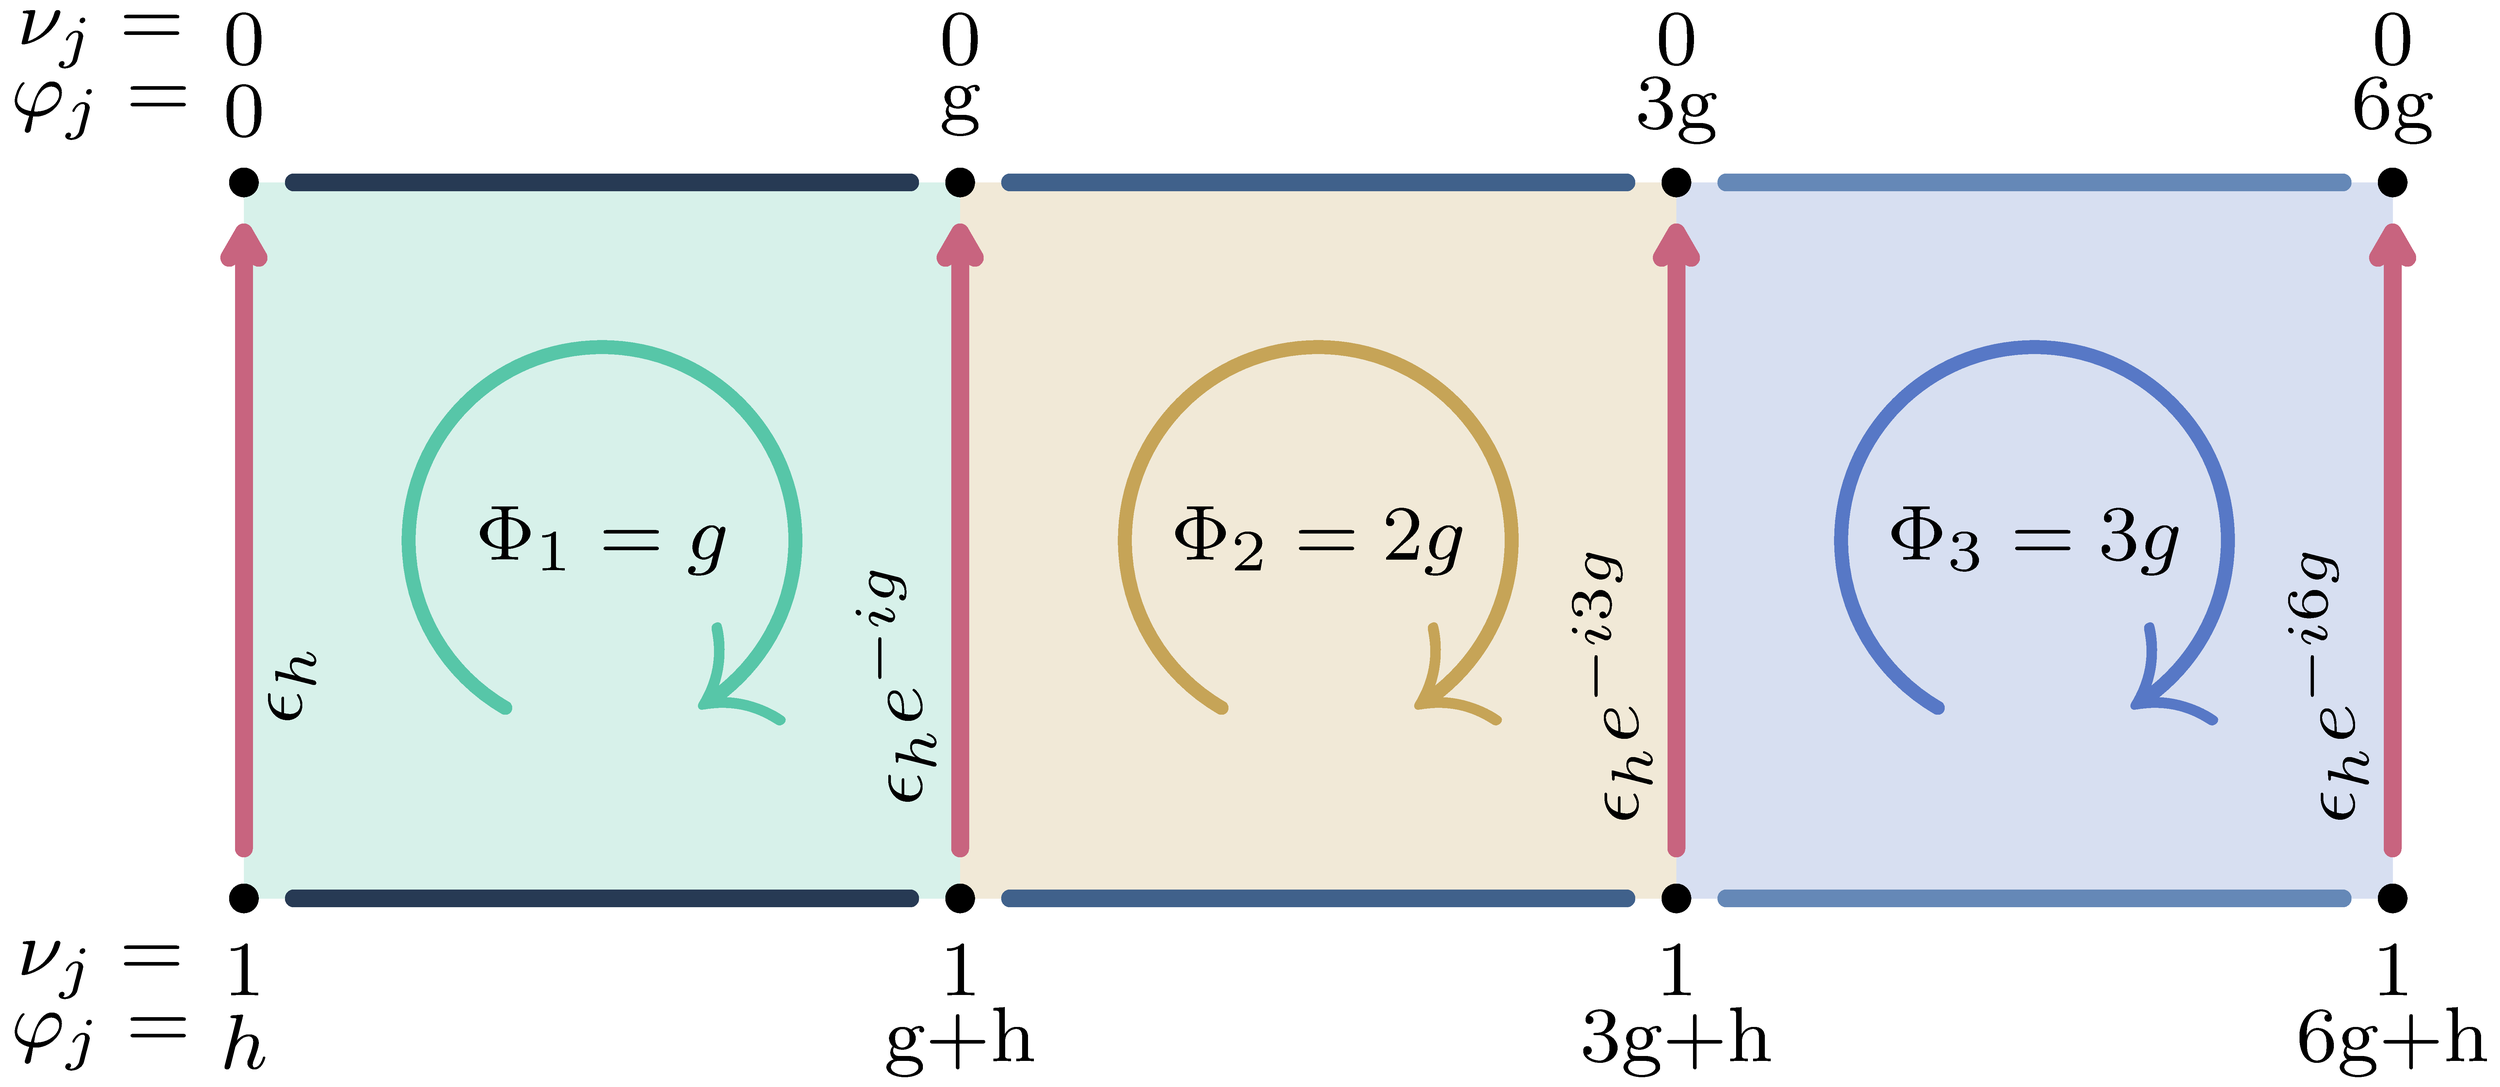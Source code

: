 settings.outformat = "png";
settings.render=30;
defaultpen(fontsize(8pt));
unitsize(3mm);
usepackage("amsfonts");

settings.tex="pdflatex" ;


size(7cm);


string colour1 = "AD7A99"; // pink
string colour2 = "7CDEDC"; // light blue
string colour3 = "006F63"; // green
string colour4 = "F57F17"; //orange
string colour5 = "0F1980"; //purple
string colour6 = "C30934"; //red


string blue1 = "#273A54";
string blue2 = "#40618C";
string blue3 = "#6589B8";


string yellow1 = "#C96480";

string flux1 = "#D8F2EB";
string flux2 = "#F2EAD8";
string flux3 = "#D8E0F2";

int lat_Ly = 2; 
int lat_Lx = 4;
real lat_space = 8.6;

string[] horiz_tun_col = {blue1, blue2, blue3};
pen tun_pen = linewidth(1.8pt);

//shading
fill((0,0) -- lat_space*(0,-1) -- lat_space*(1,-1) -- lat_space*(1,0) -- cycle, p=rgb(flux1));
fill(lat_space*(1,0) -- lat_space*(1,-1) -- lat_space*(2,-1) -- lat_space*(2,0) -- cycle, p=rgb(flux2));
fill(lat_space*(2,0) -- lat_space*(2,-1) -- lat_space*(3,-1) -- lat_space*(3,0) -- cycle, p=rgb(flux3));

real horiz_tunnel_label_ygap = -0.1;

// vertical tunnelling labels
pen fnt_size_sides = fontsize(8pt);
real y_sides_secondline = -0.12;
real y_side_labels = -0.7;


label(Label("$\epsilon_h$", Rotate((0,90))), lat_space*(0,y_side_labels) , p = fnt_size_sides, right);
label(Label("$\epsilon_h e^{-ig}$", Rotate((0,90))), lat_space*(1,y_side_labels) , p = fnt_size_sides, left);
label(Label("$\epsilon_h e^{-i3g}$", Rotate((0,90))), lat_space*(2,y_side_labels) , p = fnt_size_sides, left);
label(Label("$\epsilon_h e^{-i6g}$", Rotate((0,90))), lat_space*(3,y_side_labels) , left,  p = fnt_size_sides);


// draw dots
// int i_dot = 1;
pair label_gap_up = 0.5*(1,1);
pair label_gap_down = 0.5*(1,-1);

for (int i_y=-1; i_y<=0; ++i_y)
{ 
    for (int i_x = 0; i_x < lat_Lx; ++i_x)
    {
        dot(lat_space*(i_x, i_y));
        // if (i_dot >=5)
        // {
        //     label((string) i_dot, (i_x, i_y)*lat_space + label_gap_up);
        // }
        // else
        // {
        //     label((string) i_dot, (i_x, i_y)*lat_space + label_gap_down);
        // }
        
        // i_dot = i_dot + 1;

    }
}

// draw tunnellings

real tun_gap = 0.6;

// tunnellings horizontal
for (int i_x = 0; i_x < lat_Lx - 1; ++i_x)
{
    for (int i_y = 0; i_y > -lat_Ly; --i_y)
    {
        draw((i_x,i_y)*lat_space+ (tun_gap, 0) -- (i_x+1, i_y)*lat_space - (tun_gap,0), p=rgb(horiz_tun_col[i_x])+tun_pen);

    }
}

// tunnellings vertical
for (int i_x = 0; i_x < lat_Lx; ++i_x)
{
    for (int i_y = 0; i_y > -lat_Ly + 1; --i_y)
    {
        draw((i_x, i_y-1)*lat_space + (0, tun_gap) -- (i_x,i_y)*lat_space - (0, tun_gap), p=rgb(yellow1)+tun_pen, arrow=ArcArrow(SimpleHead, size=3));

    }
}

// fluxes
real flux_label_y = -0.5;
label("$\Phi_1 = g $", lat_space*(0.5, flux_label_y ));
label("$\Phi_2 = 2g $", lat_space*(1.5,flux_label_y ));
label("$\Phi_3 = 3g $", lat_space*(2.5, flux_label_y ));

// arrows
string darkflux1 = "#57C7A9";
string darkflux2 = "#C7A557";
string darkflux3 = "#5778C7";
pen arrow_pen = linewidth(1.4pt);
real flux_arrow_rad = lat_space*0.27;
draw(arc(lat_space*(0.5, flux_label_y ), r=flux_arrow_rad, angle1=240, angle2=-60), arrow=Arrow(TeXHead), p=arrow_pen+rgb(darkflux1));
draw(arc(lat_space*(1.5, flux_label_y ), r=flux_arrow_rad, angle1=240, angle2=-60), arrow=Arrow(TeXHead), p=arrow_pen+rgb(darkflux2));
draw(arc(lat_space*(2.5, flux_label_y ), r=flux_arrow_rad, angle1=240, angle2=-60), arrow=Arrow(TeXHead), p=arrow_pen+rgb(darkflux3));



label("$\nu_j=$", lat_space*(-0.2,0.2));
label("$\varphi_j=$", lat_space*(-0.2,0.1));
string[] g_vals_top = {"$0$","g", "3g", "6g"};
for(int i=0; i<lat_Lx; ++i)
{
    label("$0$", lat_space*(i, 0.2));
    label(g_vals_top[i], lat_space*(i,0.1));
}

label("$\nu_j=$", lat_space*(-0.2,-1.1));
label("$\varphi_j=$", lat_space*(-0.2,-1.2));
string[] g_vals_bottom = {"$h$","g+h", "3g+h", "6g+h"};
for(int i=0; i<lat_Lx; ++i)
{
    label("$1$", lat_space*(i, -1.1));
    label(g_vals_bottom[i], lat_space*(i,-1.2));
}
